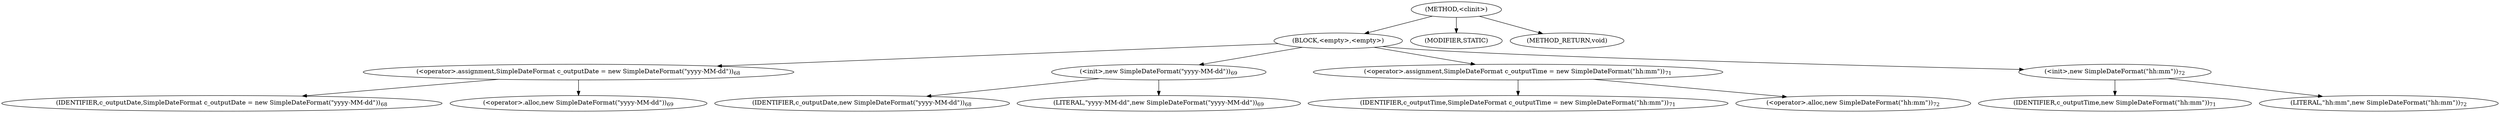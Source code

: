 digraph "&lt;clinit&gt;" {  
"187" [label = <(METHOD,&lt;clinit&gt;)> ]
"188" [label = <(BLOCK,&lt;empty&gt;,&lt;empty&gt;)> ]
"189" [label = <(&lt;operator&gt;.assignment,SimpleDateFormat c_outputDate = new SimpleDateFormat(&quot;yyyy-MM-dd&quot;))<SUB>68</SUB>> ]
"190" [label = <(IDENTIFIER,c_outputDate,SimpleDateFormat c_outputDate = new SimpleDateFormat(&quot;yyyy-MM-dd&quot;))<SUB>68</SUB>> ]
"191" [label = <(&lt;operator&gt;.alloc,new SimpleDateFormat(&quot;yyyy-MM-dd&quot;))<SUB>69</SUB>> ]
"192" [label = <(&lt;init&gt;,new SimpleDateFormat(&quot;yyyy-MM-dd&quot;))<SUB>69</SUB>> ]
"3" [label = <(IDENTIFIER,c_outputDate,new SimpleDateFormat(&quot;yyyy-MM-dd&quot;))<SUB>68</SUB>> ]
"193" [label = <(LITERAL,&quot;yyyy-MM-dd&quot;,new SimpleDateFormat(&quot;yyyy-MM-dd&quot;))<SUB>69</SUB>> ]
"194" [label = <(&lt;operator&gt;.assignment,SimpleDateFormat c_outputTime = new SimpleDateFormat(&quot;hh:mm&quot;))<SUB>71</SUB>> ]
"195" [label = <(IDENTIFIER,c_outputTime,SimpleDateFormat c_outputTime = new SimpleDateFormat(&quot;hh:mm&quot;))<SUB>71</SUB>> ]
"196" [label = <(&lt;operator&gt;.alloc,new SimpleDateFormat(&quot;hh:mm&quot;))<SUB>72</SUB>> ]
"197" [label = <(&lt;init&gt;,new SimpleDateFormat(&quot;hh:mm&quot;))<SUB>72</SUB>> ]
"5" [label = <(IDENTIFIER,c_outputTime,new SimpleDateFormat(&quot;hh:mm&quot;))<SUB>71</SUB>> ]
"198" [label = <(LITERAL,&quot;hh:mm&quot;,new SimpleDateFormat(&quot;hh:mm&quot;))<SUB>72</SUB>> ]
"199" [label = <(MODIFIER,STATIC)> ]
"200" [label = <(METHOD_RETURN,void)> ]
  "187" -> "188" 
  "187" -> "199" 
  "187" -> "200" 
  "188" -> "189" 
  "188" -> "192" 
  "188" -> "194" 
  "188" -> "197" 
  "189" -> "190" 
  "189" -> "191" 
  "192" -> "3" 
  "192" -> "193" 
  "194" -> "195" 
  "194" -> "196" 
  "197" -> "5" 
  "197" -> "198" 
}
